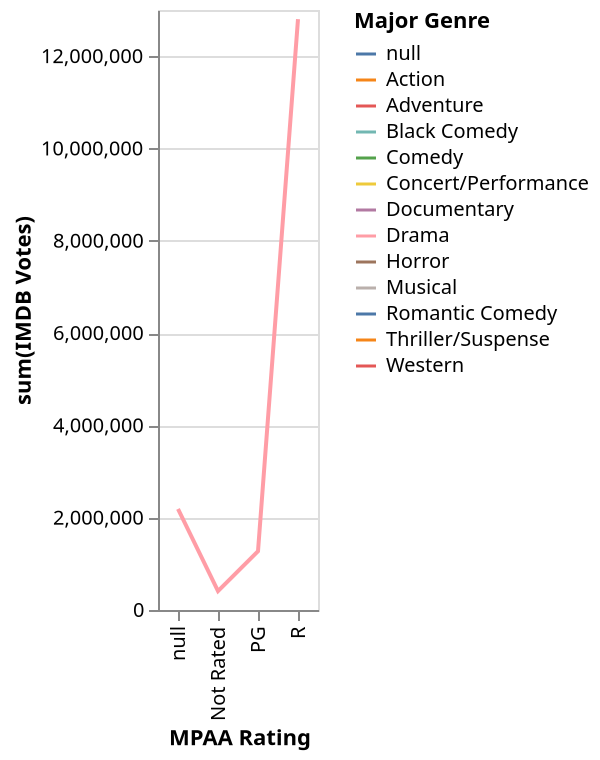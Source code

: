 {
  "$schema": "https://vega.github.io/schema/vega/v6.json",
  "background": "white",
  "padding": 5,
  "height": 300,
  "style": "cell",
  "data": [
    {
      "name": "source_0",
      "values": [
        {
          "Major Genre": "Drama",
          "MPAA Rating": "R",
          "sum(IMDB Votes)": 12801669
        },
        {
          "Major Genre": "Drama",
          "MPAA Rating": null,
          "sum(IMDB Votes)": 2189462
        },
        {
          "Major Genre": "Drama",
          "MPAA Rating": "PG",
          "sum(IMDB Votes)": 1273672
        },
        {
          "Major Genre": "Drama",
          "MPAA Rating": "Not Rated",
          "sum(IMDB Votes)": 410210
        }
      ]
    }
  ],
  "signals": [
    {"name": "x_step", "value": 20},
    {
      "name": "width",
      "update": "bandspace(domain('x').length, 1, 0.5) * x_step"
    }
  ],
  "marks": [
    {
      "name": "pathgroup",
      "type": "group",
      "from": {
        "facet": {
          "name": "faceted_path_main",
          "data": "source_0",
          "groupby": ["Major Genre"]
        }
      },
      "encode": {
        "update": {
          "width": {"field": {"group": "width"}},
          "height": {"field": {"group": "height"}}
        }
      },
      "marks": [
        {
          "name": "marks",
          "type": "line",
          "style": ["line"],
          "sort": {"field": "x"},
          "from": {"data": "faceted_path_main"},
          "encode": {
            "update": {
              "stroke": {"scale": "color", "field": "Major Genre"},
              "description": {
                "signal": "\"MPAA Rating: \" + (isValid(datum[\"MPAA Rating\"]) ? isArray(datum[\"MPAA Rating\"]) ? join(datum[\"MPAA Rating\"], ' ') : datum[\"MPAA Rating\"] : \"\"+datum[\"MPAA Rating\"]) + \"; sum(IMDB Votes): \" + (format(datum[\"sum(IMDB Votes)\"], \"\")) + \"; Major Genre: \" + (isValid(datum[\"Major Genre\"]) ? isArray(datum[\"Major Genre\"]) ? join(datum[\"Major Genre\"], ' ') : datum[\"Major Genre\"] : \"\"+datum[\"Major Genre\"])"
              },
              "x": {"scale": "x", "field": "MPAA Rating"},
              "y": {"scale": "y", "field": "sum(IMDB Votes)"},
              "defined": {
                "signal": "isValid(datum[\"sum(IMDB Votes)\"]) && isFinite(+datum[\"sum(IMDB Votes)\"])"
              }
            }
          }
        }
      ]
    }
  ],
  "scales": [
    {
      "name": "x",
      "type": "point",
      "domain": {"data": "source_0", "field": "MPAA Rating", "sort": true},
      "range": {"step": {"signal": "x_step"}},
      "padding": 0.5
    },
    {
      "name": "y",
      "type": "linear",
      "domain": {"data": "source_0", "field": "sum(IMDB Votes)"},
      "range": [{"signal": "height"}, 0],
      "nice": true,
      "zero": true
    },
    {
      "name": "color",
      "type": "ordinal",
      "domain": [
        null,
        "Action",
        "Adventure",
        "Black Comedy",
        "Comedy",
        "Concert/Performance",
        "Documentary",
        "Drama",
        "Horror",
        "Musical",
        "Romantic Comedy",
        "Thriller/Suspense",
        "Western"
      ],
      "range": "category"
    }
  ],
  "axes": [
    {
      "scale": "y",
      "orient": "left",
      "gridScale": "x",
      "grid": true,
      "tickCount": {"signal": "ceil(height/40)"},
      "domain": false,
      "labels": false,
      "aria": false,
      "maxExtent": 0,
      "minExtent": 0,
      "ticks": false,
      "zindex": 0
    },
    {
      "scale": "x",
      "orient": "bottom",
      "grid": false,
      "title": "MPAA Rating",
      "labelAlign": "right",
      "labelAngle": 270,
      "labelBaseline": "middle",
      "zindex": 0
    },
    {
      "scale": "y",
      "orient": "left",
      "grid": false,
      "title": "sum(IMDB Votes)",
      "labelOverlap": true,
      "tickCount": {"signal": "ceil(height/40)"},
      "zindex": 0
    }
  ],
  "legends": [
    {"title": "Major Genre", "stroke": "color", "symbolType": "stroke"}
  ]
}
